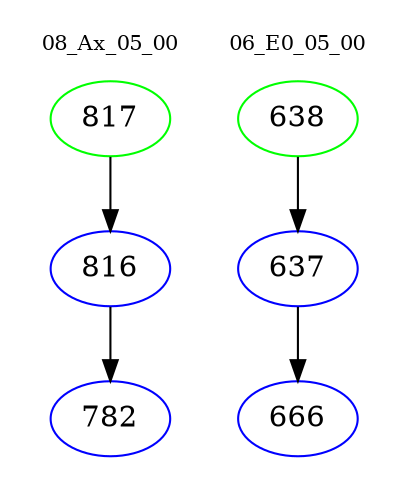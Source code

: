 digraph{
subgraph cluster_0 {
color = white
label = "08_Ax_05_00";
fontsize=10;
T0_817 [label="817", color="green"]
T0_817 -> T0_816 [color="black"]
T0_816 [label="816", color="blue"]
T0_816 -> T0_782 [color="black"]
T0_782 [label="782", color="blue"]
}
subgraph cluster_1 {
color = white
label = "06_E0_05_00";
fontsize=10;
T1_638 [label="638", color="green"]
T1_638 -> T1_637 [color="black"]
T1_637 [label="637", color="blue"]
T1_637 -> T1_666 [color="black"]
T1_666 [label="666", color="blue"]
}
}
